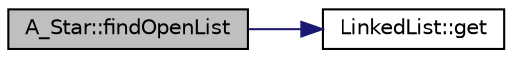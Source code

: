 digraph "A_Star::findOpenList"
{
 // LATEX_PDF_SIZE
  edge [fontname="Helvetica",fontsize="10",labelfontname="Helvetica",labelfontsize="10"];
  node [fontname="Helvetica",fontsize="10",shape=record];
  rankdir="LR";
  Node1 [label="A_Star::findOpenList",height=0.2,width=0.4,color="black", fillcolor="grey75", style="filled", fontcolor="black",tooltip="Search in the open list if there's an element with the given box."];
  Node1 -> Node2 [color="midnightblue",fontsize="10",style="solid",fontname="Helvetica"];
  Node2 [label="LinkedList::get",height=0.2,width=0.4,color="black", fillcolor="white", style="filled",URL="$class_linked_list.html#a76d26f9fc7b344dc1d5bb81b853ae96e",tooltip=" "];
}
